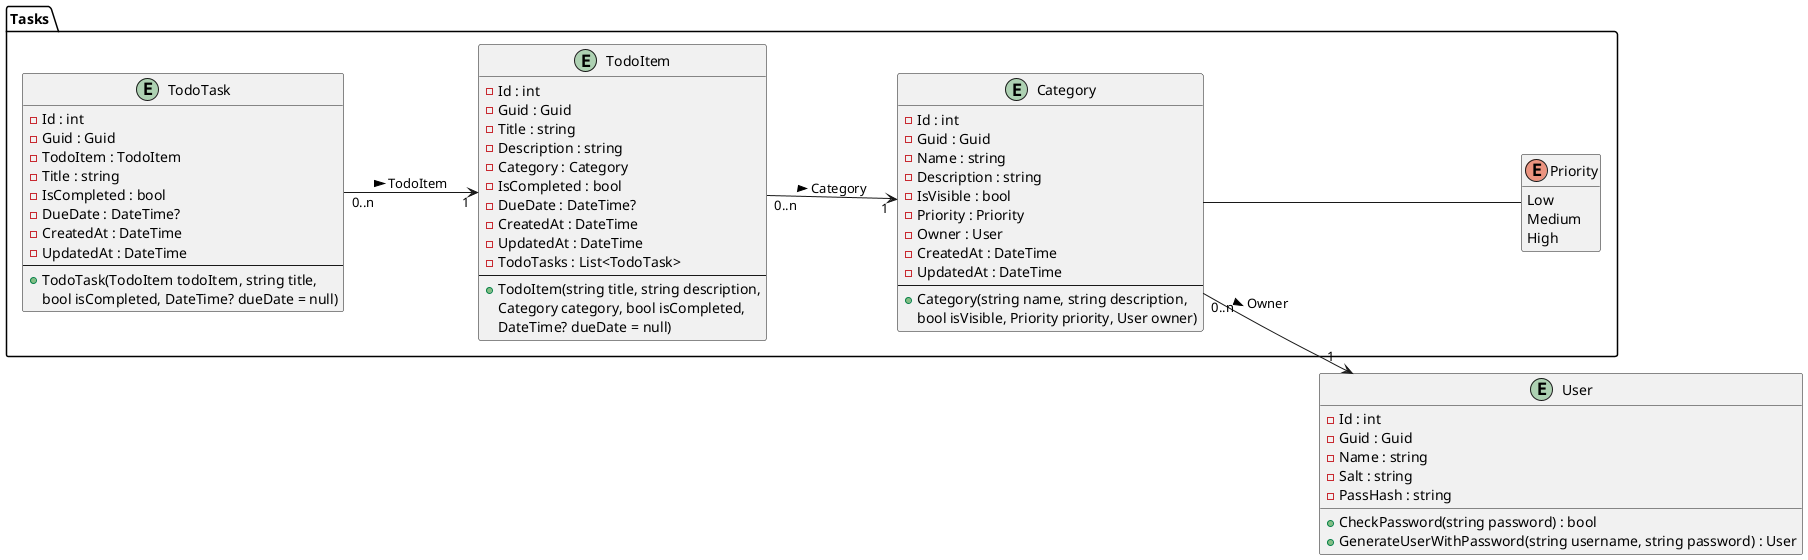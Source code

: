@startuml
hide empty methods

package "Tasks" {
    left to right direction
    enum Priority {
        Low
        Medium
        High
    }
    entity Category {
        - Id : int
        - Guid : Guid
        - Name : string
        - Description : string
        - IsVisible : bool
        - Priority : Priority
        - Owner : User
        - CreatedAt : DateTime
        - UpdatedAt : DateTime
        ---
        + Category(string name, string description,
        bool isVisible, Priority priority, User owner)
    }
    entity TodoItem {
        - Id : int
        - Guid : Guid
        - Title : string
        - Description : string
        - Category : Category
        - IsCompleted : bool
        - DueDate : DateTime?
        - CreatedAt : DateTime
        - UpdatedAt : DateTime
        - TodoTasks : List<TodoTask>
        ---
        + TodoItem(string title, string description,
        Category category, bool isCompleted,
        DateTime? dueDate = null)
    }
    entity TodoTask {
        - Id : int
        - Guid : Guid
        - TodoItem : TodoItem
        - Title : string
        - IsCompleted : bool
        - DueDate : DateTime?
        - CreatedAt : DateTime
        - UpdatedAt : DateTime
        ---
        + TodoTask(TodoItem todoItem, string title,
        bool isCompleted, DateTime? dueDate = null)
    }

}
entity User {
    - Id : int
    - Guid : Guid
    - Name : string
    - Salt : string
    - PassHash : string
    + CheckPassword(string password) : bool
    + GenerateUserWithPassword(string username, string password) : User
}



Category -- Priority
Category "0..n" --> "1" User : > Owner
TodoItem "0..n" --> "1" Category : > Category
TodoTask "0..n" --> "1" TodoItem : > TodoItem
@enduml

